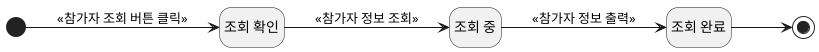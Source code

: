 @startuml
hide empty description
left to right direction

state "조회 확인" as 확인
state "조회 중" as 중
state "조회 완료" as 완료


[*] --> 확인 : <<참가자 조회 버튼 클릭>>
확인 --> 중 : <<참가자 정보 조회>>
중 --> 완료 : <<참가자 정보 출력>>
완료 --> [*]
@enduml